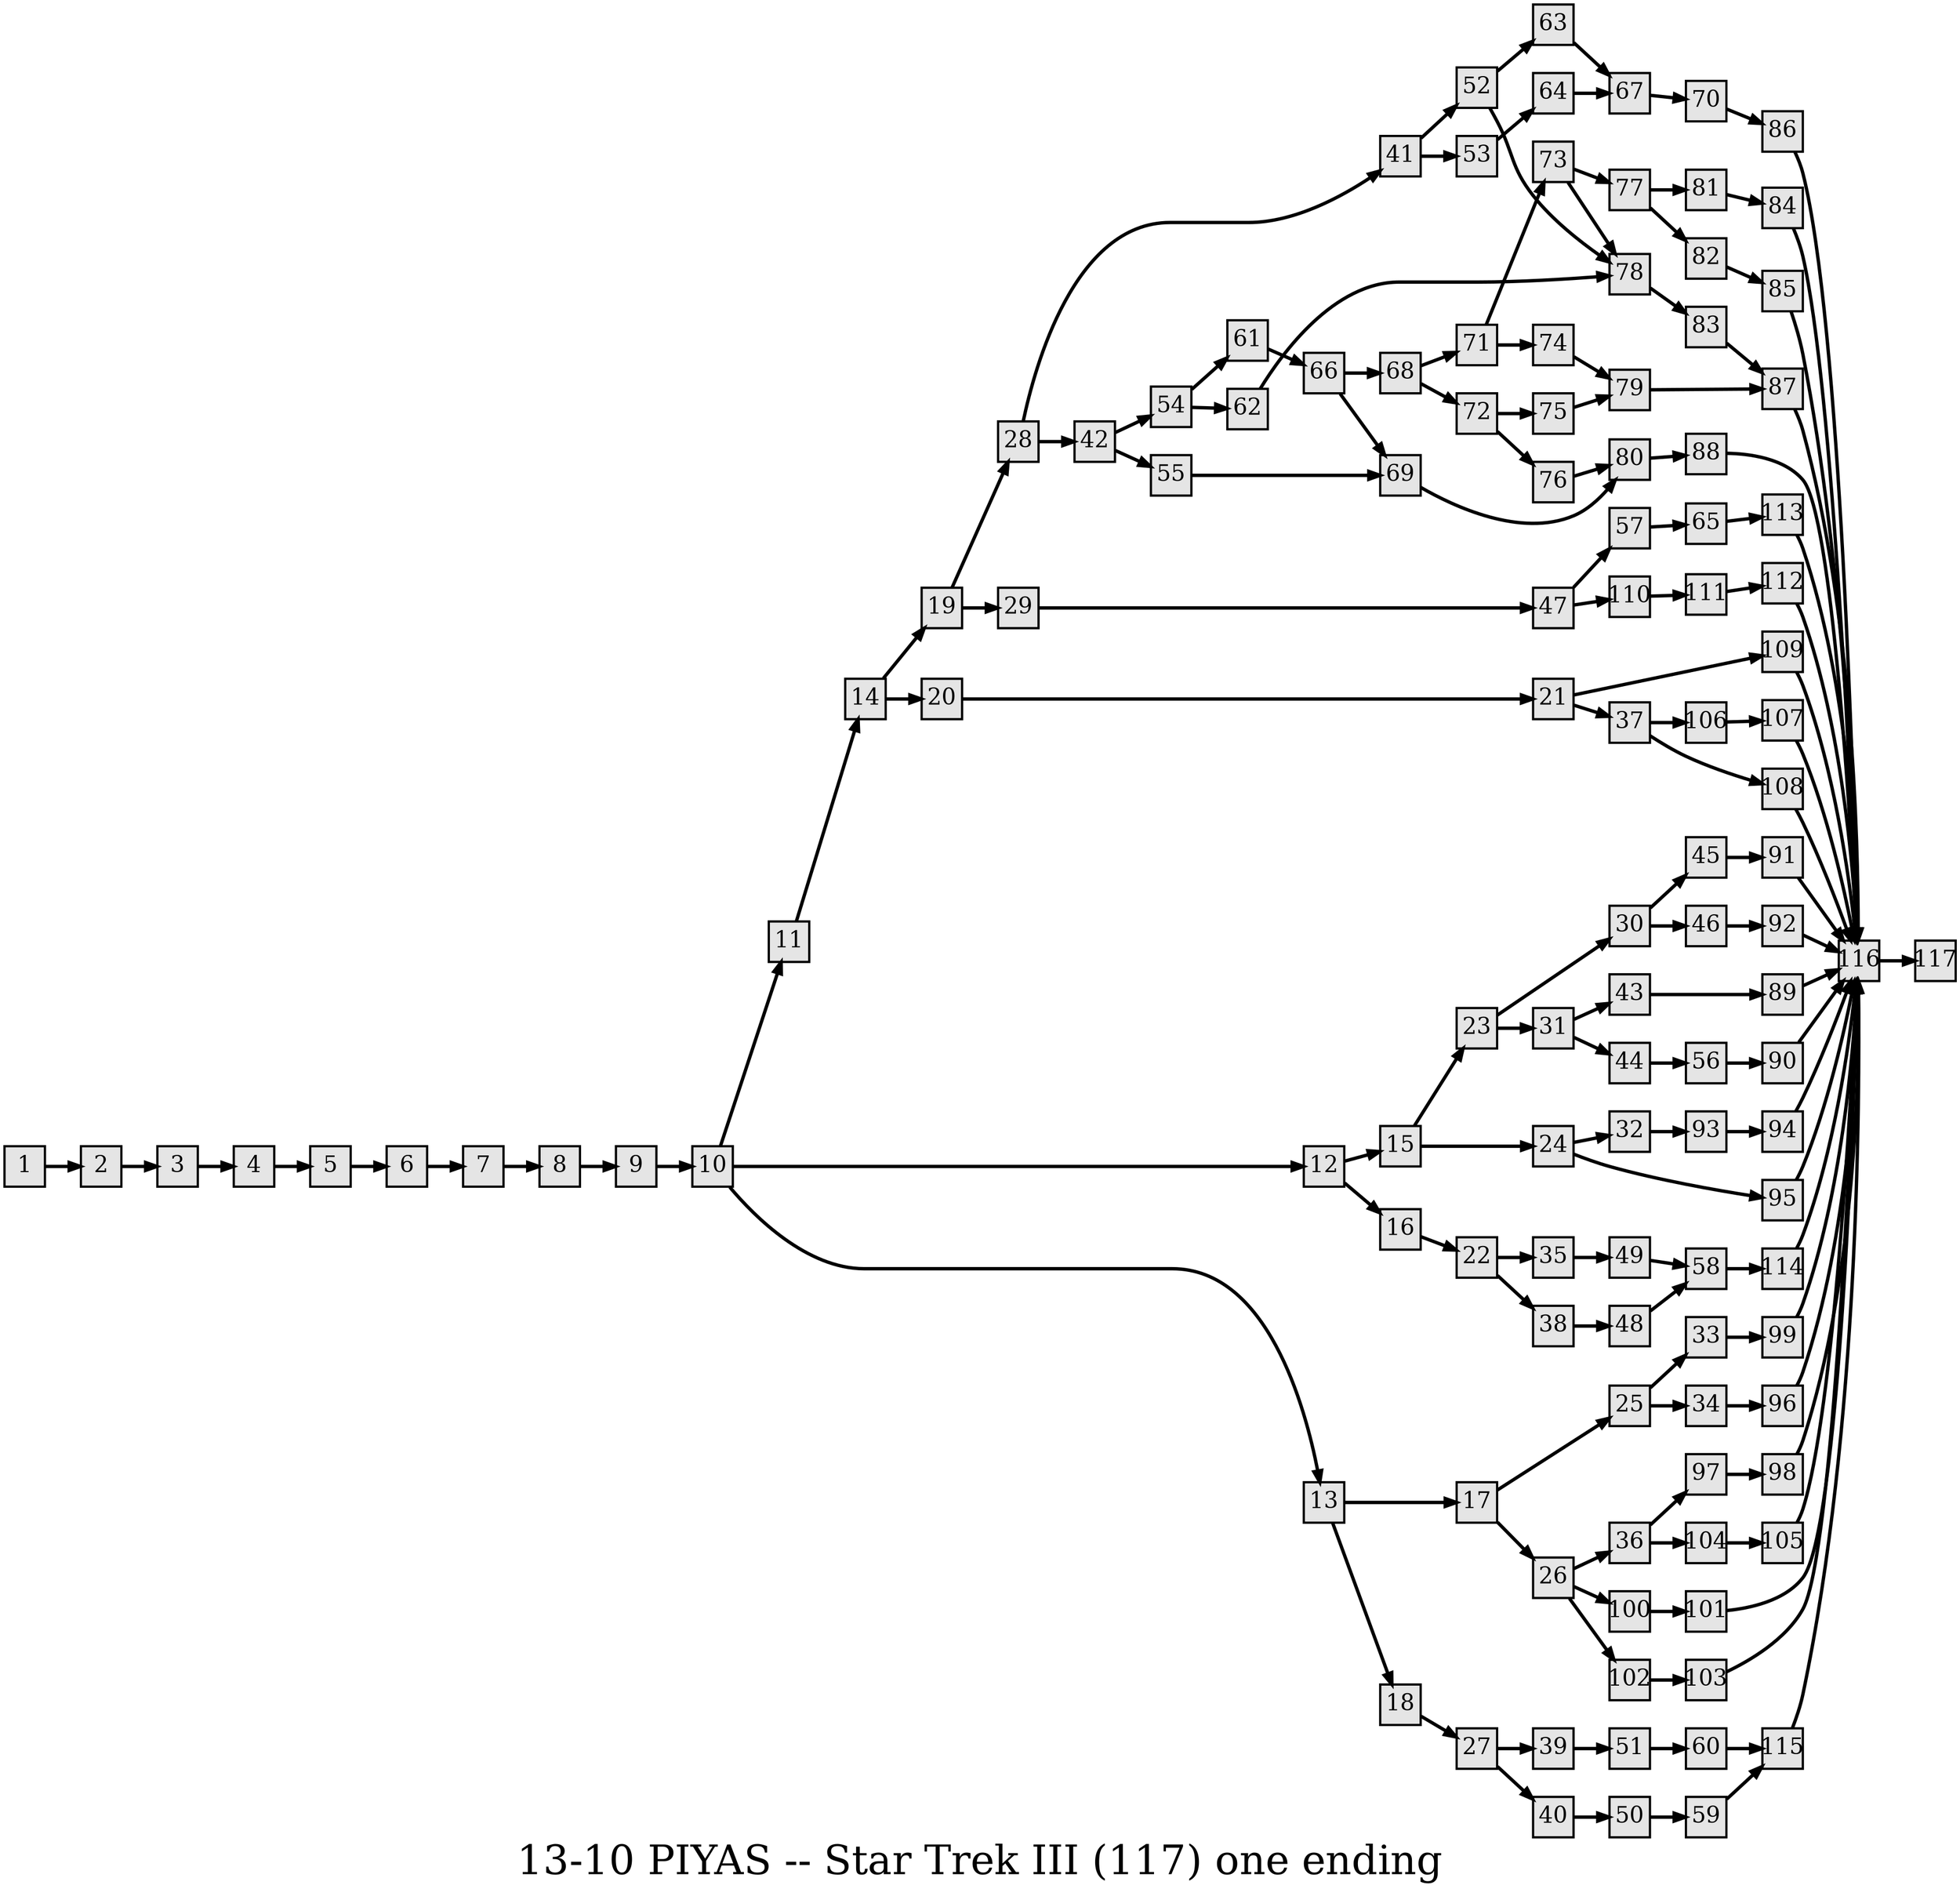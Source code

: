 digraph g{
  graph [ label="13-10 PIYAS -- Star Trek III (117) one ending" rankdir=LR, ordering=out, fontsize=36, nodesep="0.35", ranksep="0.45"];
  node  [shape=rect, penwidth=2, fontsize=20, style=filled, fillcolor=grey90, margin="0,0", labelfloat=true, regular=true, fixedsize=true];
  edge  [labelfloat=true, penwidth=3, fontsize=12];
  // ---;
  // group  : Katz;
  // id     : 13-10;
  // gbid   : 1904;
  // series : Plot-It-Yourself Adventure Stories;
  // title  : Star Trek III;
  // author : William Rotsler;
  // credit:;
  // - name : Ryan Leach;
  // role : encoder;
  // date : 2017-08-15;
  // - name : Jeremy Douglass;
  // role : editor;
  // date : 2018-04-28;
  // render:;
  // - name   : small;
  // styles : gvStyles-small.txt;
  // engine : dot;
  // comment: >;
  
  // ---;
  
  // From | To | Label;
  
  1 -> 2;
  2 -> 3;
  3 -> 4;
  4 -> 5;
  5 -> 6;
  6 -> 7;
  7 -> 8;
  8 -> 9;
  9 -> 10;
  10 -> 11;
  10 -> 12;
  10 -> 13;
  11 -> 14;
  12 -> 15;
  12 -> 16;
  13 -> 17;
  13 -> 18;
  14 -> 19;
  14 -> 20;
  15 -> 23;
  15 -> 24;
  16 -> 22;
  17 -> 25;
  17 -> 26;
  18 -> 27;
  19 -> 28;
  19 -> 29;
  20 -> 21;
  21 -> 109;
  21 -> 37;
  22 -> 35;
  22 -> 38;
  23 -> 30;
  23 -> 31;
  24 -> 32;
  24 -> 95;
  25 -> 33;
  25 -> 34;
  26 -> 36;
  26 -> 100;
  26 -> 102;
  27 -> 39;
  27 -> 40;
  28 -> 41;
  28 -> 42;
  29 -> 47;
  30 -> 45;
  30 -> 46;
  31 -> 43;
  31 -> 44;
  32 -> 93;
  33 -> 99;
  34 -> 96;
  35 -> 49;
  36 -> 97;
  36 -> 104;
  37 -> 106;
  37 -> 108;
  38 -> 48;
  39 -> 51;
  40 -> 50;
  41 -> 52;
  41 -> 53;
  42 -> 54;
  42 -> 55;
  43 -> 89;
  44 -> 56;
  45 -> 91;
  46 -> 92;
  47 -> 57;
  47 -> 110;
  48 -> 58;
  49 -> 58;
  50 -> 59;
  51 -> 60;
  52 -> 63;
  52 -> 78;
  53 -> 64;
  54 -> 61;
  54 -> 62;
  55 -> 69;
  56 -> 90;
  57 -> 65;
  58 -> 114;
  59 -> 115;
  60 -> 115;
  61 -> 66;
  62 -> 78;
  63 -> 67;
  64 -> 67;
  65 -> 113;
  66 -> 68;
  66 -> 69;
  67 -> 70;
  68 -> 71;
  68 -> 72;
  69 -> 80;
  70 -> 86;
  71 -> 73;
  71 -> 74;
  72 -> 75;
  72 -> 76;
  73 -> 77;
  73 -> 78;
  74 -> 79;
  75 -> 79;
  76 -> 80;
  77 -> 81;
  77 -> 82;
  78 -> 83;
  79 -> 87;
  80 -> 88;
  81 -> 84;
  82 -> 85;
  83 -> 87;
  84 -> 116;
  85 -> 116;
  86 -> 116;
  87 -> 116;
  88 -> 116;
  89 -> 116;
  90 -> 116;
  91 -> 116;
  92 -> 116;
  93 -> 94;
  94 -> 116;
  95 -> 116;
  96 -> 116;
  97 -> 98;
  98 -> 116;
  99 -> 116;
  100 -> 101;
  101 -> 116;
  102 -> 103;
  103 -> 116;
  104 -> 105;
  105 -> 116;
  106 -> 107;
  107 -> 116;
  108 -> 116;
  109 -> 116;
  110 -> 111;
  111 -> 112;
  112 -> 116;
  113 -> 116;
  114 -> 116;
  115 -> 116;
  116 -> 117;
}

